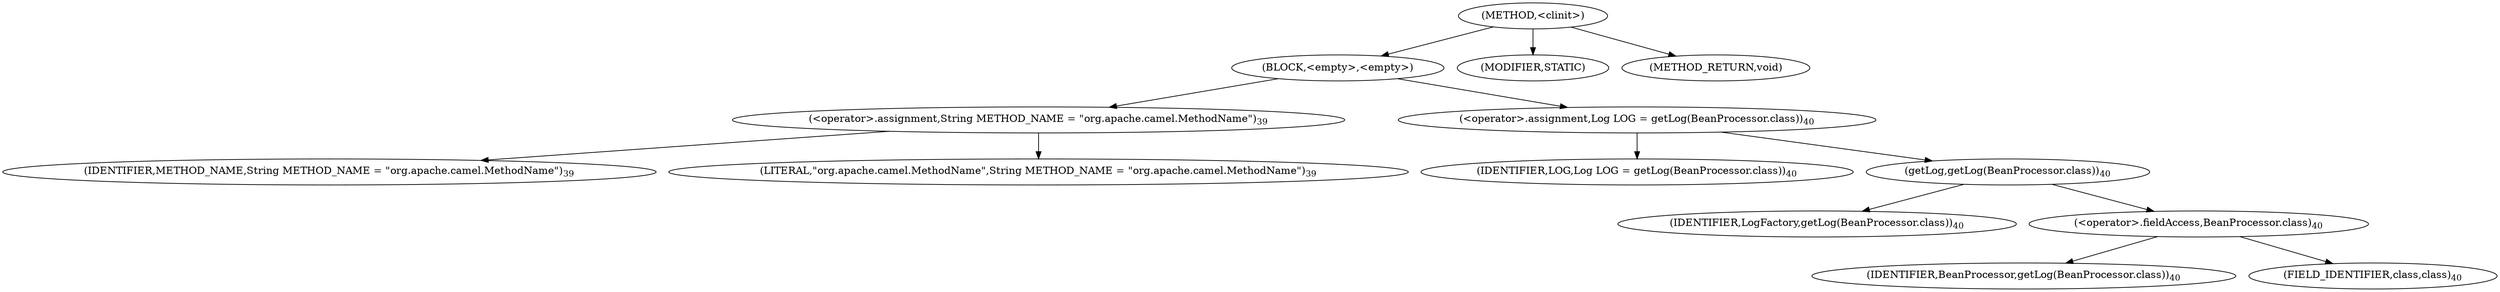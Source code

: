 digraph "&lt;clinit&gt;" {  
"467" [label = <(METHOD,&lt;clinit&gt;)> ]
"468" [label = <(BLOCK,&lt;empty&gt;,&lt;empty&gt;)> ]
"469" [label = <(&lt;operator&gt;.assignment,String METHOD_NAME = &quot;org.apache.camel.MethodName&quot;)<SUB>39</SUB>> ]
"470" [label = <(IDENTIFIER,METHOD_NAME,String METHOD_NAME = &quot;org.apache.camel.MethodName&quot;)<SUB>39</SUB>> ]
"471" [label = <(LITERAL,&quot;org.apache.camel.MethodName&quot;,String METHOD_NAME = &quot;org.apache.camel.MethodName&quot;)<SUB>39</SUB>> ]
"472" [label = <(&lt;operator&gt;.assignment,Log LOG = getLog(BeanProcessor.class))<SUB>40</SUB>> ]
"473" [label = <(IDENTIFIER,LOG,Log LOG = getLog(BeanProcessor.class))<SUB>40</SUB>> ]
"474" [label = <(getLog,getLog(BeanProcessor.class))<SUB>40</SUB>> ]
"475" [label = <(IDENTIFIER,LogFactory,getLog(BeanProcessor.class))<SUB>40</SUB>> ]
"476" [label = <(&lt;operator&gt;.fieldAccess,BeanProcessor.class)<SUB>40</SUB>> ]
"477" [label = <(IDENTIFIER,BeanProcessor,getLog(BeanProcessor.class))<SUB>40</SUB>> ]
"478" [label = <(FIELD_IDENTIFIER,class,class)<SUB>40</SUB>> ]
"479" [label = <(MODIFIER,STATIC)> ]
"480" [label = <(METHOD_RETURN,void)> ]
  "467" -> "468" 
  "467" -> "479" 
  "467" -> "480" 
  "468" -> "469" 
  "468" -> "472" 
  "469" -> "470" 
  "469" -> "471" 
  "472" -> "473" 
  "472" -> "474" 
  "474" -> "475" 
  "474" -> "476" 
  "476" -> "477" 
  "476" -> "478" 
}
